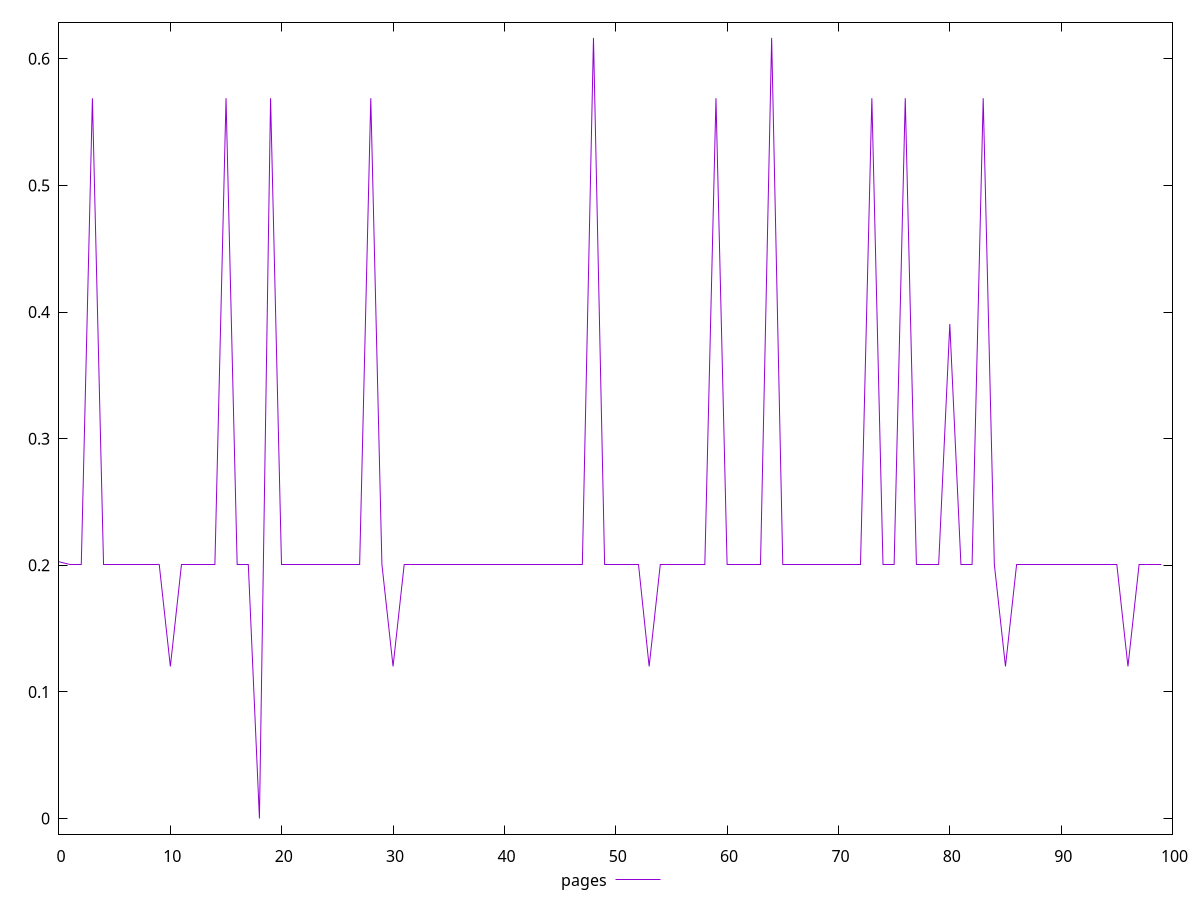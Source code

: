 $_pages <<EOF
0.2027975226397578
0.20062573540627138
0.20063106106453998
0.5688902872561313
0.20063339692915655
0.200638722813542
0.2006204099051756
0.200638722813542
0.20062293249136587
0.20067283088706867
0.12012538774702203
0.20063339692915655
0.20063554595130828
0.2006338641057081
0.200628538364715
0.5689734740351724
0.200628538364715
0.2006408718991185
0
0.5689364709466537
0.200628538364715
0.200628538364715
0.200638722813542
0.20064619800411537
0.200638722813542
0.200628538364715
0.200638722813542
0.2006338641057081
0.5689210760566532
0.20063339692915655
0.12012659481575477
0.20062573540627138
0.200638722813542
0.20063339692915655
0.20063339692915655
0.2006408718991185
0.20063339692915655
0.200628538364715
0.20063339692915655
0.20063339692915655
0.20062293249136587
0.20065152426630373
0.20063339692915655
0.200638722813542
0.20063339692915655
0.20063919000388142
0.200638722813542
0.20063022016067988
0.6165528401704699
0.200628538364715
0.20064404885511194
0.200638722813542
0.200638722813542
0.12011819810076452
0.20061592539457718
0.200638722813542
0.20063339692915655
0.200638722813542
0.20063339692915655
0.5689364709466537
0.2006338641057081
0.200638722813542
0.20063638687998625
0.200628538364715
0.6165554185094355
0.20063339692915655
0.20062592226881304
0.20062592226881304
0.200628538364715
0.200638722813542
0.20062293249136587
0.20063339692915655
0.2006338641057081
0.568907031880387
0.20063339692915655
0.20062582883751795
0.5689145940953813
0.20062582883751795
0.2006338641057081
0.200628538364715
0.390600481264235
0.20062807120195092
0.2006312479325965
0.5689056814931432
0.20064703898243147
0.12012659481575477
0.2006338641057081
0.20062582883751795
0.20063339692915655
0.20062592226881304
0.20064171285261512
0.20064703898243147
0.200628538364715
0.20063638687998625
0.20063339692915655
0.20063050046153103
0.12012407573138717
0.200638722813542
0.20062293249136587
0.200638722813542
EOF
set key outside below
set terminal pngcairo
set output "report_00005_2020-11-02T22-26-11.212Z/cumulative-layout-shift/pages//score.png"
set yrange [-0.01233110837018871:0.6288865268796242]
plot $_pages title "pages" with line ,